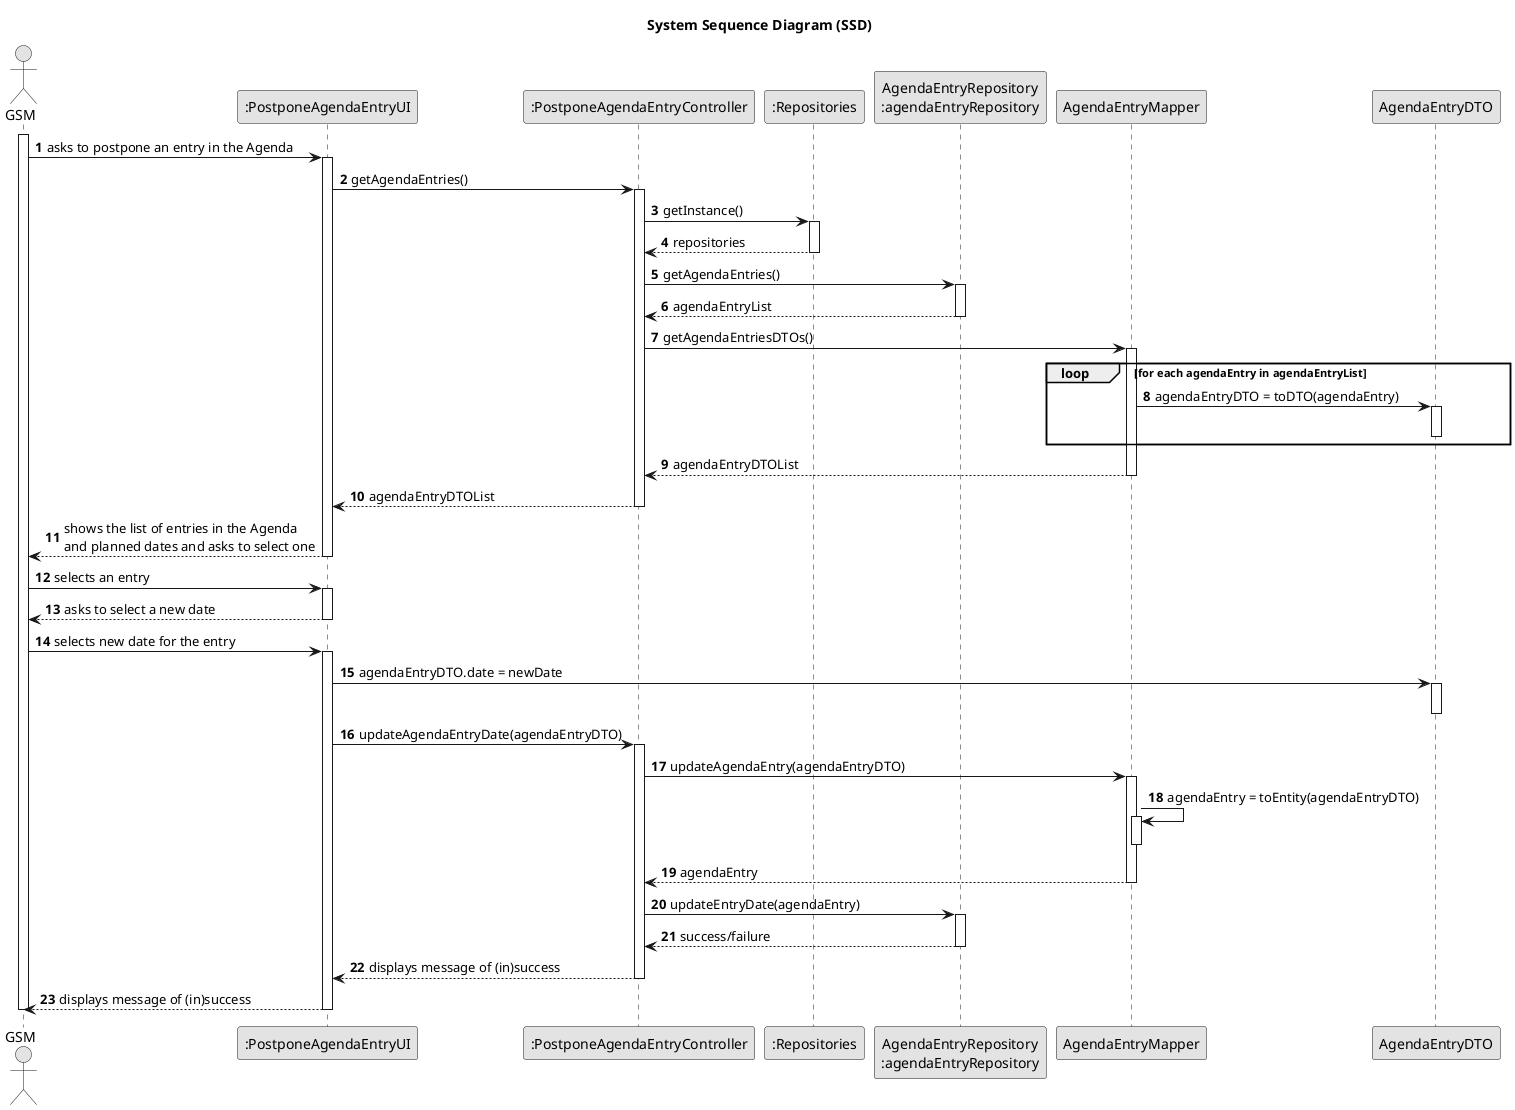 @startuml
skinparam monochrome true
skinparam packageStyle rectangle
skinparam shadowing false

title System Sequence Diagram (SSD)

autonumber

actor "GSM" as Employee
participant ":PostponeAgendaEntryUI" as UI
participant ":PostponeAgendaEntryController" as CTRL
participant ":Repositories" as RepositorySingleton
participant "AgendaEntryRepository\n:agendaEntryRepository" as AgendaRepo
participant "AgendaEntryMapper"
participant "AgendaEntryDTO"
activate Employee

    Employee -> UI : asks to postpone an entry in the Agenda
    activate UI

        UI -> CTRL : getAgendaEntries()
        activate CTRL

            CTRL -> RepositorySingleton : getInstance()
            activate RepositorySingleton

                RepositorySingleton --> CTRL: repositories
            deactivate RepositorySingleton

            CTRL -> AgendaRepo : getAgendaEntries()
            activate AgendaRepo

                AgendaRepo --> CTRL : agendaEntryList
            deactivate AgendaRepo

            CTRL -> "AgendaEntryMapper" : getAgendaEntriesDTOs()
            activate "AgendaEntryMapper"

            loop for each agendaEntry in agendaEntryList
                "AgendaEntryMapper" -> "AgendaEntryDTO" : agendaEntryDTO = toDTO(agendaEntry)
                activate "AgendaEntryDTO"

                deactivate "AgendaEntryDTO"
            end

            "AgendaEntryMapper" --> CTRL : agendaEntryDTOList
            deactivate "AgendaEntryMapper"

            CTRL --> UI : agendaEntryDTOList
        deactivate CTRL

        UI --> Employee : shows the list of entries in the Agenda\nand planned dates and asks to select one
    deactivate UI

    Employee -> UI : selects an entry
    activate UI

        UI --> Employee : asks to select a new date
    deactivate UI

    Employee -> UI : selects new date for the entry
    activate UI

        UI -> "AgendaEntryDTO" : agendaEntryDTO.date = newDate
        activate "AgendaEntryDTO"
        deactivate "AgendaEntryDTO"

        UI -> CTRL : updateAgendaEntryDate(agendaEntryDTO)
        activate CTRL

            CTRL -> "AgendaEntryMapper" : updateAgendaEntry(agendaEntryDTO)
            activate "AgendaEntryMapper"

                "AgendaEntryMapper" -> "AgendaEntryMapper" : agendaEntry = toEntity(agendaEntryDTO)
                activate "AgendaEntryMapper"
                deactivate
            "AgendaEntryMapper" --> CTRL : agendaEntry
            deactivate "AgendaEntryMapper"

            CTRL -> AgendaRepo : updateEntryDate(agendaEntry)
            activate AgendaRepo

                AgendaRepo --> CTRL : success/failure
            deactivate AgendaRepo

            CTRL --> UI : displays message of (in)success
        deactivate CTRL

        UI --> Employee : displays message of (in)success
    deactivate UI

deactivate Employee

@enduml
